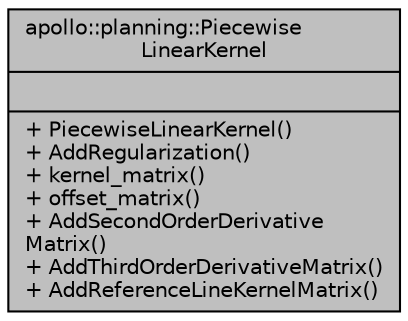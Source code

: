 digraph "apollo::planning::PiecewiseLinearKernel"
{
  edge [fontname="Helvetica",fontsize="10",labelfontname="Helvetica",labelfontsize="10"];
  node [fontname="Helvetica",fontsize="10",shape=record];
  Node1 [label="{apollo::planning::Piecewise\lLinearKernel\n||+ PiecewiseLinearKernel()\l+ AddRegularization()\l+ kernel_matrix()\l+ offset_matrix()\l+ AddSecondOrderDerivative\lMatrix()\l+ AddThirdOrderDerivativeMatrix()\l+ AddReferenceLineKernelMatrix()\l}",height=0.2,width=0.4,color="black", fillcolor="grey75", style="filled" fontcolor="black"];
}
